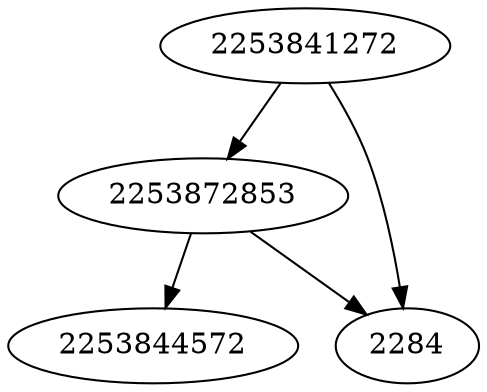 strict digraph  {
2253841272;
2253844572;
2253872853;
2284;
2253841272 -> 2284;
2253841272 -> 2253872853;
2253872853 -> 2253844572;
2253872853 -> 2284;
}
